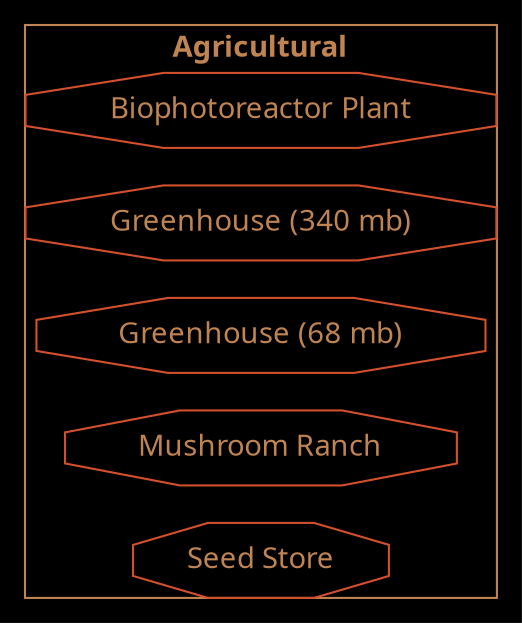 /*
  This is part of the Avaneya Project Crew Handbook.
  Copyright (C) 2010, 2011, 2012
    Kshatra Corp.
  See the file License for copying conditions.
  
  To manually compile:
      $ sudo aptitude install graphviz
      $ dot -Tpdf User_Agricultural_Tree.dot.gv -o User_Agricultural_Tree.pdf
*/

// User agricultural tree...
digraph User_Agricultural_Tree
{
    // Graph attributes...
	bgcolor="black";
	margin="0";
	rankdir="LR";
    concentrate="true";
    color="#c08453ff";

	// Node attributes...
	node[color="#d3502dff"];
	node[fillcolor="gray10"];
    node[fontcolor="#c08453ff"];
    node[fontname="Ubuntu"];
    node[shape=octagon];
	
	// Edge attributes...
	edge[color="#c08453ff"];
	edge[penwidth="1.3"];

    // Agricultural units...
    subgraph cluster_Agricultural
    {
        // Cluster attributes...
        label="Agricultural";
        fontcolor="#c08453ff";
        fontname="Ubuntu Bold";
        
        // Units...
        "Biophotoreactor Plant";
        "Greenhouse (340 mb)";
        "Greenhouse (68 mb)";
        "Mushroom Ranch";
        "Seed Store";
    }
}

